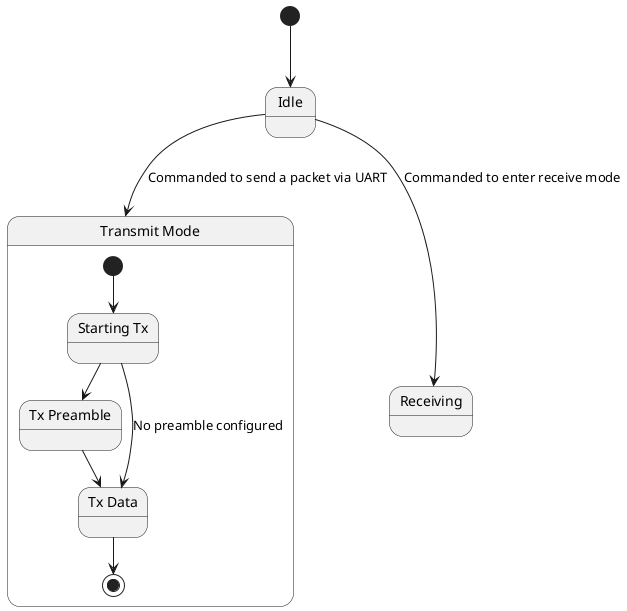 @startuml

state "Idle" as Idle
state "Transmit Mode" as Transmitting {
  state "Starting Tx" as StartingTx
  state "Tx Preamble" as TxPreamble
  state "Tx Data" as TxData

  [*] --> StartingTx
  StartingTx --> TxPreamble
  StartingTx --> TxData : No preamble configured
  TxPreamble --> TxData
  TxData --> [*]

}
state "Receiving" as Receiving 

[*] --> Idle
Idle --> Transmitting : Commanded to send a packet via UART
Idle --> Receiving : Commanded to enter receive mode

@enduml